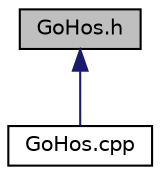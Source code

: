 digraph "GoHos.h"
{
 // LATEX_PDF_SIZE
  edge [fontname="Helvetica",fontsize="10",labelfontname="Helvetica",labelfontsize="10"];
  node [fontname="Helvetica",fontsize="10",shape=record];
  Node1 [label="GoHos.h",height=0.2,width=0.4,color="black", fillcolor="grey75", style="filled", fontcolor="black",tooltip="Header file for the GoHos class, which simulates a citizen going to a hospital in a road network."];
  Node1 -> Node2 [dir="back",color="midnightblue",fontsize="10",style="solid"];
  Node2 [label="GoHos.cpp",height=0.2,width=0.4,color="black", fillcolor="white", style="filled",URL="$GoHos_8cpp.html",tooltip=" "];
}
